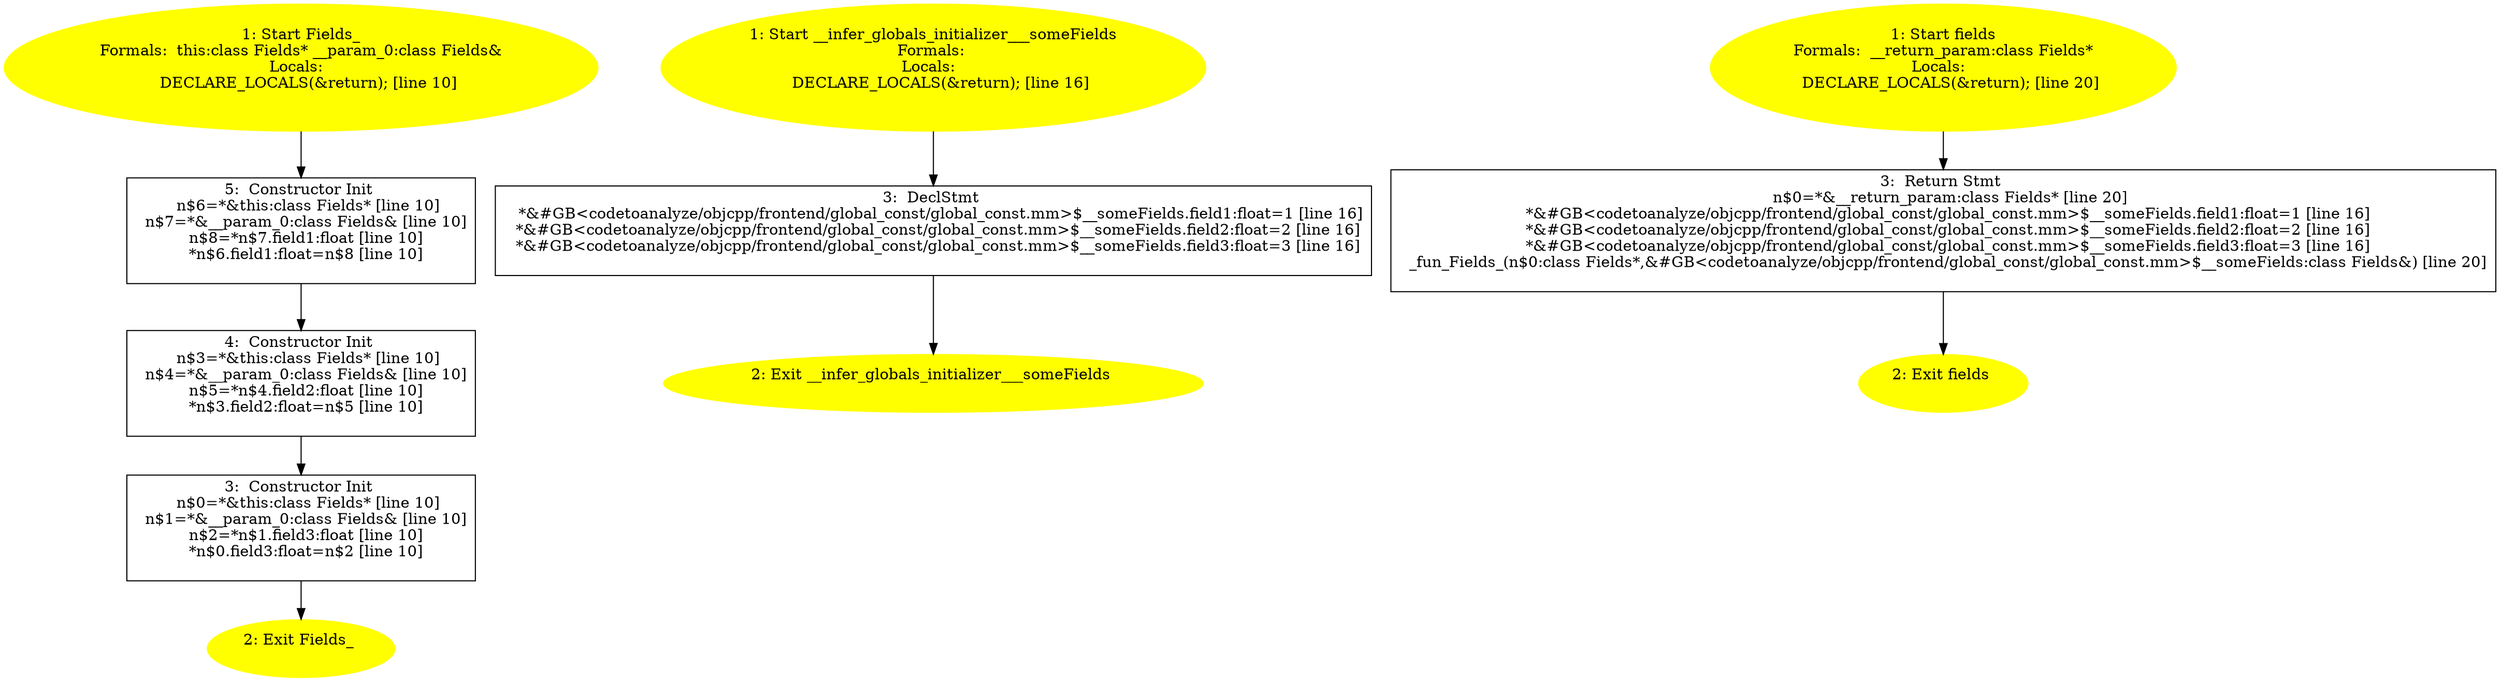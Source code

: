 /* @generated */
digraph iCFG {
"Fields_{_ZN6FieldsC1ERKS_}.dbc5d6c7a14141a516a3f66838987745_5" [label="5:  Constructor Init \n   n$6=*&this:class Fields* [line 10]\n  n$7=*&__param_0:class Fields& [line 10]\n  n$8=*n$7.field1:float [line 10]\n  *n$6.field1:float=n$8 [line 10]\n " shape="box"]
	

	 "Fields_{_ZN6FieldsC1ERKS_}.dbc5d6c7a14141a516a3f66838987745_5" -> "Fields_{_ZN6FieldsC1ERKS_}.dbc5d6c7a14141a516a3f66838987745_4" ;
"Fields_{_ZN6FieldsC1ERKS_}.dbc5d6c7a14141a516a3f66838987745_4" [label="4:  Constructor Init \n   n$3=*&this:class Fields* [line 10]\n  n$4=*&__param_0:class Fields& [line 10]\n  n$5=*n$4.field2:float [line 10]\n  *n$3.field2:float=n$5 [line 10]\n " shape="box"]
	

	 "Fields_{_ZN6FieldsC1ERKS_}.dbc5d6c7a14141a516a3f66838987745_4" -> "Fields_{_ZN6FieldsC1ERKS_}.dbc5d6c7a14141a516a3f66838987745_3" ;
"Fields_{_ZN6FieldsC1ERKS_}.dbc5d6c7a14141a516a3f66838987745_3" [label="3:  Constructor Init \n   n$0=*&this:class Fields* [line 10]\n  n$1=*&__param_0:class Fields& [line 10]\n  n$2=*n$1.field3:float [line 10]\n  *n$0.field3:float=n$2 [line 10]\n " shape="box"]
	

	 "Fields_{_ZN6FieldsC1ERKS_}.dbc5d6c7a14141a516a3f66838987745_3" -> "Fields_{_ZN6FieldsC1ERKS_}.dbc5d6c7a14141a516a3f66838987745_2" ;
"Fields_{_ZN6FieldsC1ERKS_}.dbc5d6c7a14141a516a3f66838987745_2" [label="2: Exit Fields_ \n  " color=yellow style=filled]
	

"Fields_{_ZN6FieldsC1ERKS_}.dbc5d6c7a14141a516a3f66838987745_1" [label="1: Start Fields_\nFormals:  this:class Fields* __param_0:class Fields&\nLocals:  \n   DECLARE_LOCALS(&return); [line 10]\n " color=yellow style=filled]
	

	 "Fields_{_ZN6FieldsC1ERKS_}.dbc5d6c7a14141a516a3f66838987745_1" -> "Fields_{_ZN6FieldsC1ERKS_}.dbc5d6c7a14141a516a3f66838987745_5" ;
"__infer_globals_initializer___someFields.1930c0ca3aad91e2bee375979857d426_3" [label="3:  DeclStmt \n   *&#GB<codetoanalyze/objcpp/frontend/global_const/global_const.mm>$__someFields.field1:float=1 [line 16]\n  *&#GB<codetoanalyze/objcpp/frontend/global_const/global_const.mm>$__someFields.field2:float=2 [line 16]\n  *&#GB<codetoanalyze/objcpp/frontend/global_const/global_const.mm>$__someFields.field3:float=3 [line 16]\n " shape="box"]
	

	 "__infer_globals_initializer___someFields.1930c0ca3aad91e2bee375979857d426_3" -> "__infer_globals_initializer___someFields.1930c0ca3aad91e2bee375979857d426_2" ;
"__infer_globals_initializer___someFields.1930c0ca3aad91e2bee375979857d426_2" [label="2: Exit __infer_globals_initializer___someFields \n  " color=yellow style=filled]
	

"__infer_globals_initializer___someFields.1930c0ca3aad91e2bee375979857d426_1" [label="1: Start __infer_globals_initializer___someFields\nFormals: \nLocals:  \n   DECLARE_LOCALS(&return); [line 16]\n " color=yellow style=filled]
	

	 "__infer_globals_initializer___someFields.1930c0ca3aad91e2bee375979857d426_1" -> "__infer_globals_initializer___someFields.1930c0ca3aad91e2bee375979857d426_3" ;
"fields{d41d8cd98f00b204e9800998ecf8427e_Z6fieldsv}.2204acccca0fb756182b0ea5cda979e8_3" [label="3:  Return Stmt \n   n$0=*&__return_param:class Fields* [line 20]\n  *&#GB<codetoanalyze/objcpp/frontend/global_const/global_const.mm>$__someFields.field1:float=1 [line 16]\n  *&#GB<codetoanalyze/objcpp/frontend/global_const/global_const.mm>$__someFields.field2:float=2 [line 16]\n  *&#GB<codetoanalyze/objcpp/frontend/global_const/global_const.mm>$__someFields.field3:float=3 [line 16]\n  _fun_Fields_(n$0:class Fields*,&#GB<codetoanalyze/objcpp/frontend/global_const/global_const.mm>$__someFields:class Fields&) [line 20]\n " shape="box"]
	

	 "fields{d41d8cd98f00b204e9800998ecf8427e_Z6fieldsv}.2204acccca0fb756182b0ea5cda979e8_3" -> "fields{d41d8cd98f00b204e9800998ecf8427e_Z6fieldsv}.2204acccca0fb756182b0ea5cda979e8_2" ;
"fields{d41d8cd98f00b204e9800998ecf8427e_Z6fieldsv}.2204acccca0fb756182b0ea5cda979e8_2" [label="2: Exit fields \n  " color=yellow style=filled]
	

"fields{d41d8cd98f00b204e9800998ecf8427e_Z6fieldsv}.2204acccca0fb756182b0ea5cda979e8_1" [label="1: Start fields\nFormals:  __return_param:class Fields*\nLocals:  \n   DECLARE_LOCALS(&return); [line 20]\n " color=yellow style=filled]
	

	 "fields{d41d8cd98f00b204e9800998ecf8427e_Z6fieldsv}.2204acccca0fb756182b0ea5cda979e8_1" -> "fields{d41d8cd98f00b204e9800998ecf8427e_Z6fieldsv}.2204acccca0fb756182b0ea5cda979e8_3" ;
}
